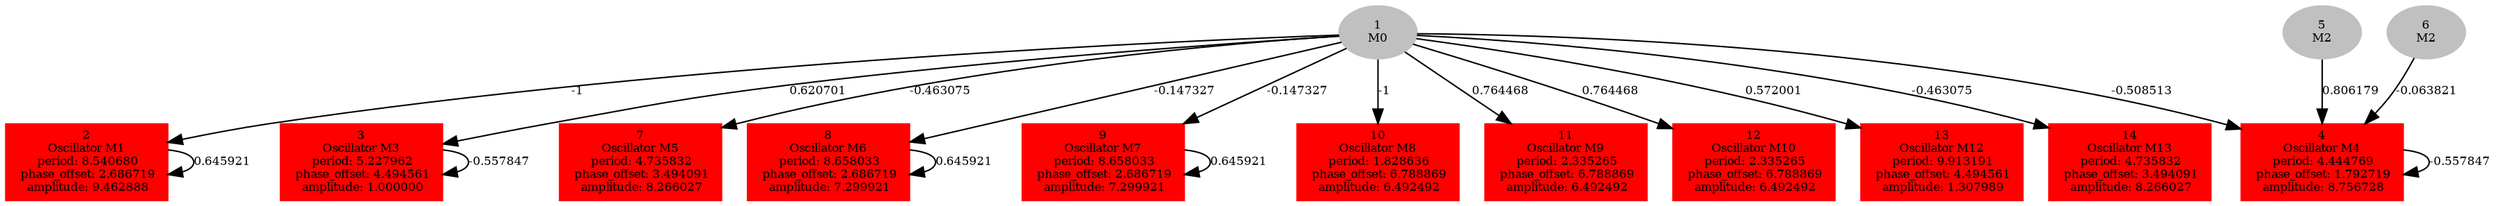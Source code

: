  digraph g{ forcelabels=true;
1[label=<1<BR/>M0>,color="grey",style=filled,fontsize=8];
2 [label=<2<BR />Oscillator M1<BR /> period: 8.540680<BR /> phase_offset: 2.686719<BR /> amplitude: 9.462888>, shape=box,color=red,style=filled,fontsize=8];3 [label=<3<BR />Oscillator M3<BR /> period: 5.227962<BR /> phase_offset: 4.494561<BR /> amplitude: 1.000000>, shape=box,color=red,style=filled,fontsize=8];4 [label=<4<BR />Oscillator M4<BR /> period: 4.444769<BR /> phase_offset: 1.792719<BR /> amplitude: 8.756728>, shape=box,color=red,style=filled,fontsize=8];5[label=<5<BR/>M2>,color="grey",style=filled,fontsize=8];
6[label=<6<BR/>M2>,color="grey",style=filled,fontsize=8];
7 [label=<7<BR />Oscillator M5<BR /> period: 4.735832<BR /> phase_offset: 3.494091<BR /> amplitude: 8.266027>, shape=box,color=red,style=filled,fontsize=8];8 [label=<8<BR />Oscillator M6<BR /> period: 8.658033<BR /> phase_offset: 2.686719<BR /> amplitude: 7.299921>, shape=box,color=red,style=filled,fontsize=8];9 [label=<9<BR />Oscillator M7<BR /> period: 8.658033<BR /> phase_offset: 2.686719<BR /> amplitude: 7.299921>, shape=box,color=red,style=filled,fontsize=8];10 [label=<10<BR />Oscillator M8<BR /> period: 1.828636<BR /> phase_offset: 6.788869<BR /> amplitude: 6.492492>, shape=box,color=red,style=filled,fontsize=8];11 [label=<11<BR />Oscillator M9<BR /> period: 2.335265<BR /> phase_offset: 6.788869<BR /> amplitude: 6.492492>, shape=box,color=red,style=filled,fontsize=8];12 [label=<12<BR />Oscillator M10<BR /> period: 2.335265<BR /> phase_offset: 6.788869<BR /> amplitude: 6.492492>, shape=box,color=red,style=filled,fontsize=8];13 [label=<13<BR />Oscillator M12<BR /> period: 9.913191<BR /> phase_offset: 4.494561<BR /> amplitude: 1.307989>, shape=box,color=red,style=filled,fontsize=8];14 [label=<14<BR />Oscillator M13<BR /> period: 4.735832<BR /> phase_offset: 3.494091<BR /> amplitude: 8.266027>, shape=box,color=red,style=filled,fontsize=8];1 -> 2[label="-1 ",fontsize="8"];
1 -> 3[label="0.620701 ",fontsize="8"];
1 -> 4[label="-0.508513 ",fontsize="8"];
1 -> 7[label="-0.463075 ",fontsize="8"];
1 -> 8[label="-0.147327 ",fontsize="8"];
1 -> 9[label="-0.147327 ",fontsize="8"];
1 -> 10[label="-1 ",fontsize="8"];
1 -> 11[label="0.764468 ",fontsize="8"];
1 -> 12[label="0.764468 ",fontsize="8"];
1 -> 13[label="0.572001 ",fontsize="8"];
1 -> 14[label="-0.463075 ",fontsize="8"];
2 -> 2[label="0.645921 ",fontsize="8"];
3 -> 3[label="-0.557847 ",fontsize="8"];
4 -> 4[label="-0.557847 ",fontsize="8"];
5 -> 4[label="0.806179 ",fontsize="8"];
6 -> 4[label="-0.063821 ",fontsize="8"];
8 -> 8[label="0.645921 ",fontsize="8"];
9 -> 9[label="0.645921 ",fontsize="8"];
 }
